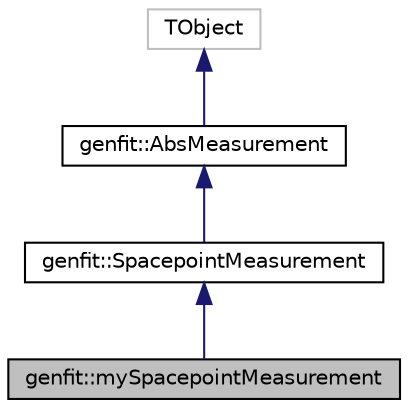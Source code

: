 digraph "genfit::mySpacepointMeasurement"
{
 // LATEX_PDF_SIZE
  edge [fontname="Helvetica",fontsize="10",labelfontname="Helvetica",labelfontsize="10"];
  node [fontname="Helvetica",fontsize="10",shape=record];
  Node1 [label="genfit::mySpacepointMeasurement",height=0.2,width=0.4,color="black", fillcolor="grey75", style="filled", fontcolor="black",tooltip="Example class for a spacepoint measurement which can be created from mySpacepointDetectorHit via the ..."];
  Node2 -> Node1 [dir="back",color="midnightblue",fontsize="10",style="solid",fontname="Helvetica"];
  Node2 [label="genfit::SpacepointMeasurement",height=0.2,width=0.4,color="black", fillcolor="white", style="filled",URL="$classgenfit_1_1SpacepointMeasurement.html",tooltip="Class for measurements implementing a space point hit geometry."];
  Node3 -> Node2 [dir="back",color="midnightblue",fontsize="10",style="solid",fontname="Helvetica"];
  Node3 [label="genfit::AbsMeasurement",height=0.2,width=0.4,color="black", fillcolor="white", style="filled",URL="$classgenfit_1_1AbsMeasurement.html",tooltip="Contains the measurement and covariance in raw detector coordinates."];
  Node4 -> Node3 [dir="back",color="midnightblue",fontsize="10",style="solid",fontname="Helvetica"];
  Node4 [label="TObject",height=0.2,width=0.4,color="grey75", fillcolor="white", style="filled",tooltip=" "];
}
